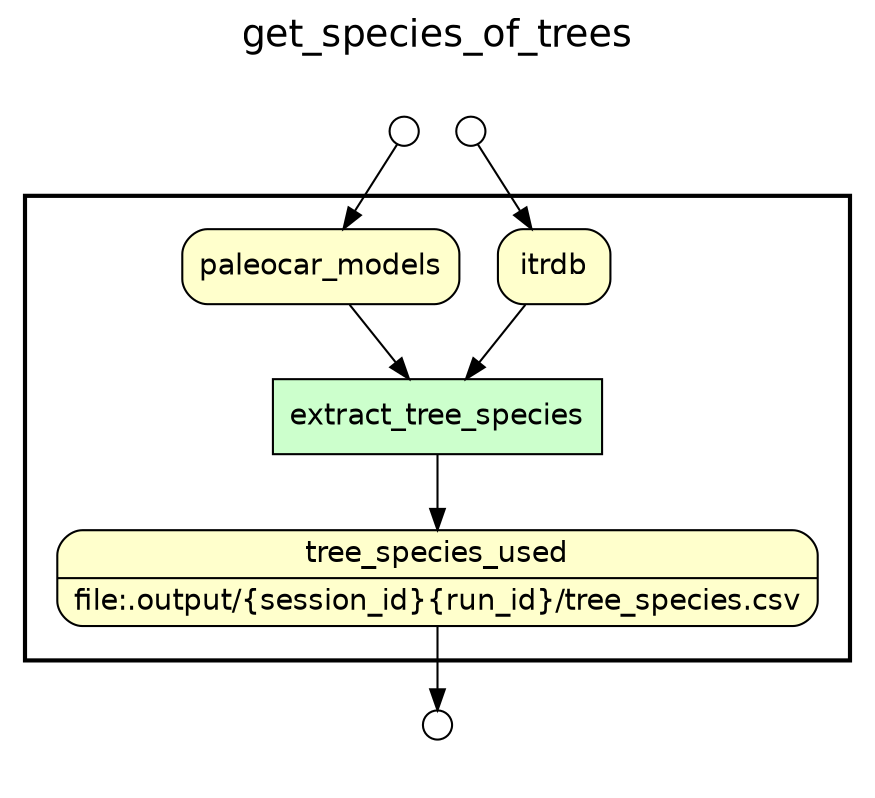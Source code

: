 
/* Start of top-level graph */
digraph Workflow {
rankdir=TB

/* Title for graph */
fontname=Helvetica; fontsize=18; labelloc=t
label=get_species_of_trees

/* Start of double cluster for drawing box around nodes in workflow */
subgraph cluster_workflow_box_outer { label=""; color=black; penwidth=2
subgraph cluster_workflow_box_inner { label=""; penwidth=0

/* Style for nodes representing atomic programs in workflow */
node[shape=box style=filled fillcolor="#CCFFCC" peripheries=1 fontname=Helvetica]

/* Nodes representing atomic programs in workflow */
extract_tree_species

/* Style for nodes representing non-parameter data channels in workflow */
node[shape=box style="rounded,filled" fillcolor="#FFFFCC" peripheries=1 fontname=Helvetica]

/* Nodes for non-parameter data channels in workflow */
tree_species_used [shape=record rankdir=LR label="{<f0> tree_species_used |<f1> file\:.output/\{session_id\}\{run_id\}/tree_species.csv}"];
itrdb
paleocar_models

/* Style for nodes representing parameter channels in workflow */
node[shape=box style="rounded,filled" fillcolor="#FCFCFC" peripheries=1 fontname=Helvetica]

/* Nodes representing parameter channels in workflow */

/* Edges representing connections between programs and channels */
extract_tree_species -> tree_species_used
itrdb -> extract_tree_species
paleocar_models -> extract_tree_species

/* End of double cluster for drawing box around nodes in workflow */
}}

/* Hidden double-cluster for grouping workflow input ports */
subgraph cluster_input_ports_group_outer { label=""; penwidth=0
subgraph cluster_input_ports_group_inner { label=""; penwidth=0

/* Style for nodes representing workflow input ports */
node[shape=circle style="rounded,filled" fillcolor="#FFFFFF" peripheries=1 fontname=Helvetica width=0.2]

/* Nodes representing workflow input ports */
paleocar_models_input_port [label=""]
itrdb_input_port [label=""]

/* End of double-cluster for grouping workflow input ports */
}}

/* Hidden double-cluster for grouping workflow output ports */
subgraph cluster_output_ports_group_outer { label=""; penwidth=0
subgraph cluster_output_ports_group_inner { label=""; penwidth=0

/* Style for nodes representing workflow output ports */
node[shape=circle style="rounded,filled" fillcolor="#FFFFFF" peripheries=1 fontname=Helvetica width=0.2]

/* Nodes representing workflow output ports */
tree_species_used_output_port [label=""]

/* End of double-cluster for grouping workflow output ports */
}}

/* Edges from input ports to channels */
paleocar_models_input_port -> paleocar_models
itrdb_input_port -> itrdb

/* Edges from channels to output ports */
tree_species_used -> tree_species_used_output_port

/* End of top-level graph */
}
